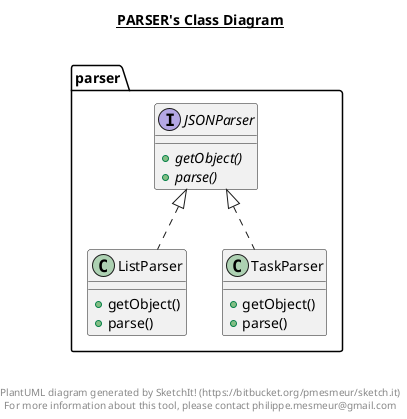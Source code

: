 @startuml

title __PARSER's Class Diagram__\n

  namespace parser {
    interface parser.JSONParser {
        {abstract} + getObject()
        {abstract} + parse()
    }
  }
  

  namespace parser {
    class parser.ListParser {
        + getObject()
        + parse()
    }
  }
  

  namespace parser {
    class parser.TaskParser {
        + getObject()
        + parse()
    }
  }
  

  parser.ListParser .up.|> parser.JSONParser
  parser.TaskParser .up.|> parser.JSONParser


right footer


PlantUML diagram generated by SketchIt! (https://bitbucket.org/pmesmeur/sketch.it)
For more information about this tool, please contact philippe.mesmeur@gmail.com
endfooter

@enduml
